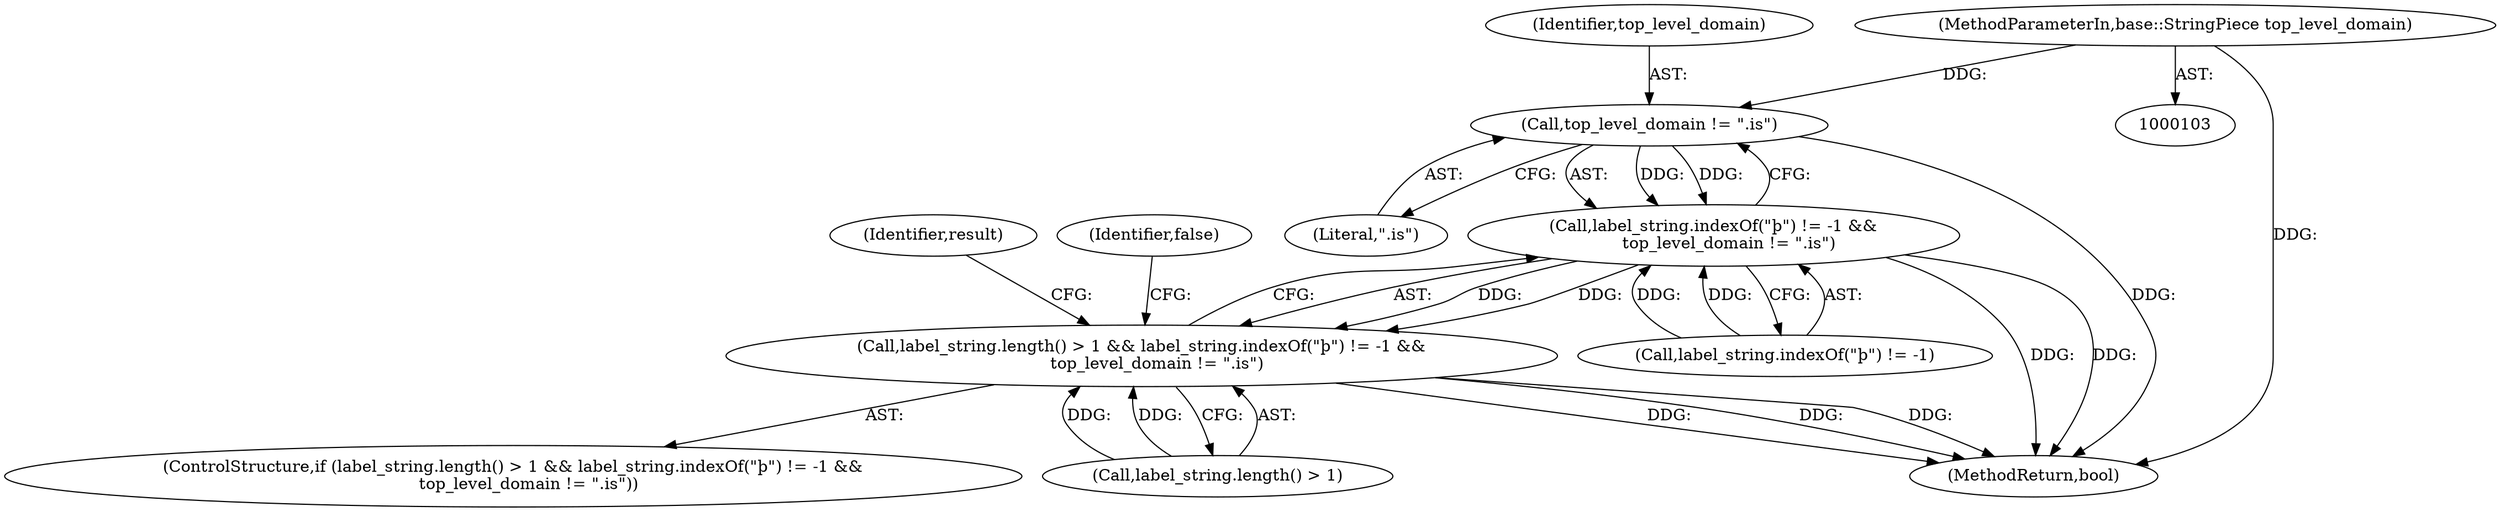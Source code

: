 digraph "0_Chrome_cc0bbcbe7c986094da8e58c37a21fdd179b686b0_0@API" {
"1000151" [label="(Call,top_level_domain != \".is\")"];
"1000105" [label="(MethodParameterIn,base::StringPiece top_level_domain)"];
"1000145" [label="(Call,label_string.indexOf(\"þ\") != -1 &&\n      top_level_domain != \".is\")"];
"1000141" [label="(Call,label_string.length() > 1 && label_string.indexOf(\"þ\") != -1 &&\n      top_level_domain != \".is\")"];
"1000151" [label="(Call,top_level_domain != \".is\")"];
"1000141" [label="(Call,label_string.length() > 1 && label_string.indexOf(\"þ\") != -1 &&\n      top_level_domain != \".is\")"];
"1000152" [label="(Identifier,top_level_domain)"];
"1000146" [label="(Call,label_string.indexOf(\"þ\") != -1)"];
"1000158" [label="(Identifier,result)"];
"1000140" [label="(ControlStructure,if (label_string.length() > 1 && label_string.indexOf(\"þ\") != -1 &&\n      top_level_domain != \".is\"))"];
"1000145" [label="(Call,label_string.indexOf(\"þ\") != -1 &&\n      top_level_domain != \".is\")"];
"1000105" [label="(MethodParameterIn,base::StringPiece top_level_domain)"];
"1000142" [label="(Call,label_string.length() > 1)"];
"1000156" [label="(Identifier,false)"];
"1000216" [label="(MethodReturn,bool)"];
"1000153" [label="(Literal,\".is\")"];
"1000151" -> "1000145"  [label="AST: "];
"1000151" -> "1000153"  [label="CFG: "];
"1000152" -> "1000151"  [label="AST: "];
"1000153" -> "1000151"  [label="AST: "];
"1000145" -> "1000151"  [label="CFG: "];
"1000151" -> "1000216"  [label="DDG: "];
"1000151" -> "1000145"  [label="DDG: "];
"1000151" -> "1000145"  [label="DDG: "];
"1000105" -> "1000151"  [label="DDG: "];
"1000105" -> "1000103"  [label="AST: "];
"1000105" -> "1000216"  [label="DDG: "];
"1000145" -> "1000141"  [label="AST: "];
"1000145" -> "1000146"  [label="CFG: "];
"1000146" -> "1000145"  [label="AST: "];
"1000141" -> "1000145"  [label="CFG: "];
"1000145" -> "1000216"  [label="DDG: "];
"1000145" -> "1000216"  [label="DDG: "];
"1000145" -> "1000141"  [label="DDG: "];
"1000145" -> "1000141"  [label="DDG: "];
"1000146" -> "1000145"  [label="DDG: "];
"1000146" -> "1000145"  [label="DDG: "];
"1000141" -> "1000140"  [label="AST: "];
"1000141" -> "1000142"  [label="CFG: "];
"1000142" -> "1000141"  [label="AST: "];
"1000156" -> "1000141"  [label="CFG: "];
"1000158" -> "1000141"  [label="CFG: "];
"1000141" -> "1000216"  [label="DDG: "];
"1000141" -> "1000216"  [label="DDG: "];
"1000141" -> "1000216"  [label="DDG: "];
"1000142" -> "1000141"  [label="DDG: "];
"1000142" -> "1000141"  [label="DDG: "];
}
